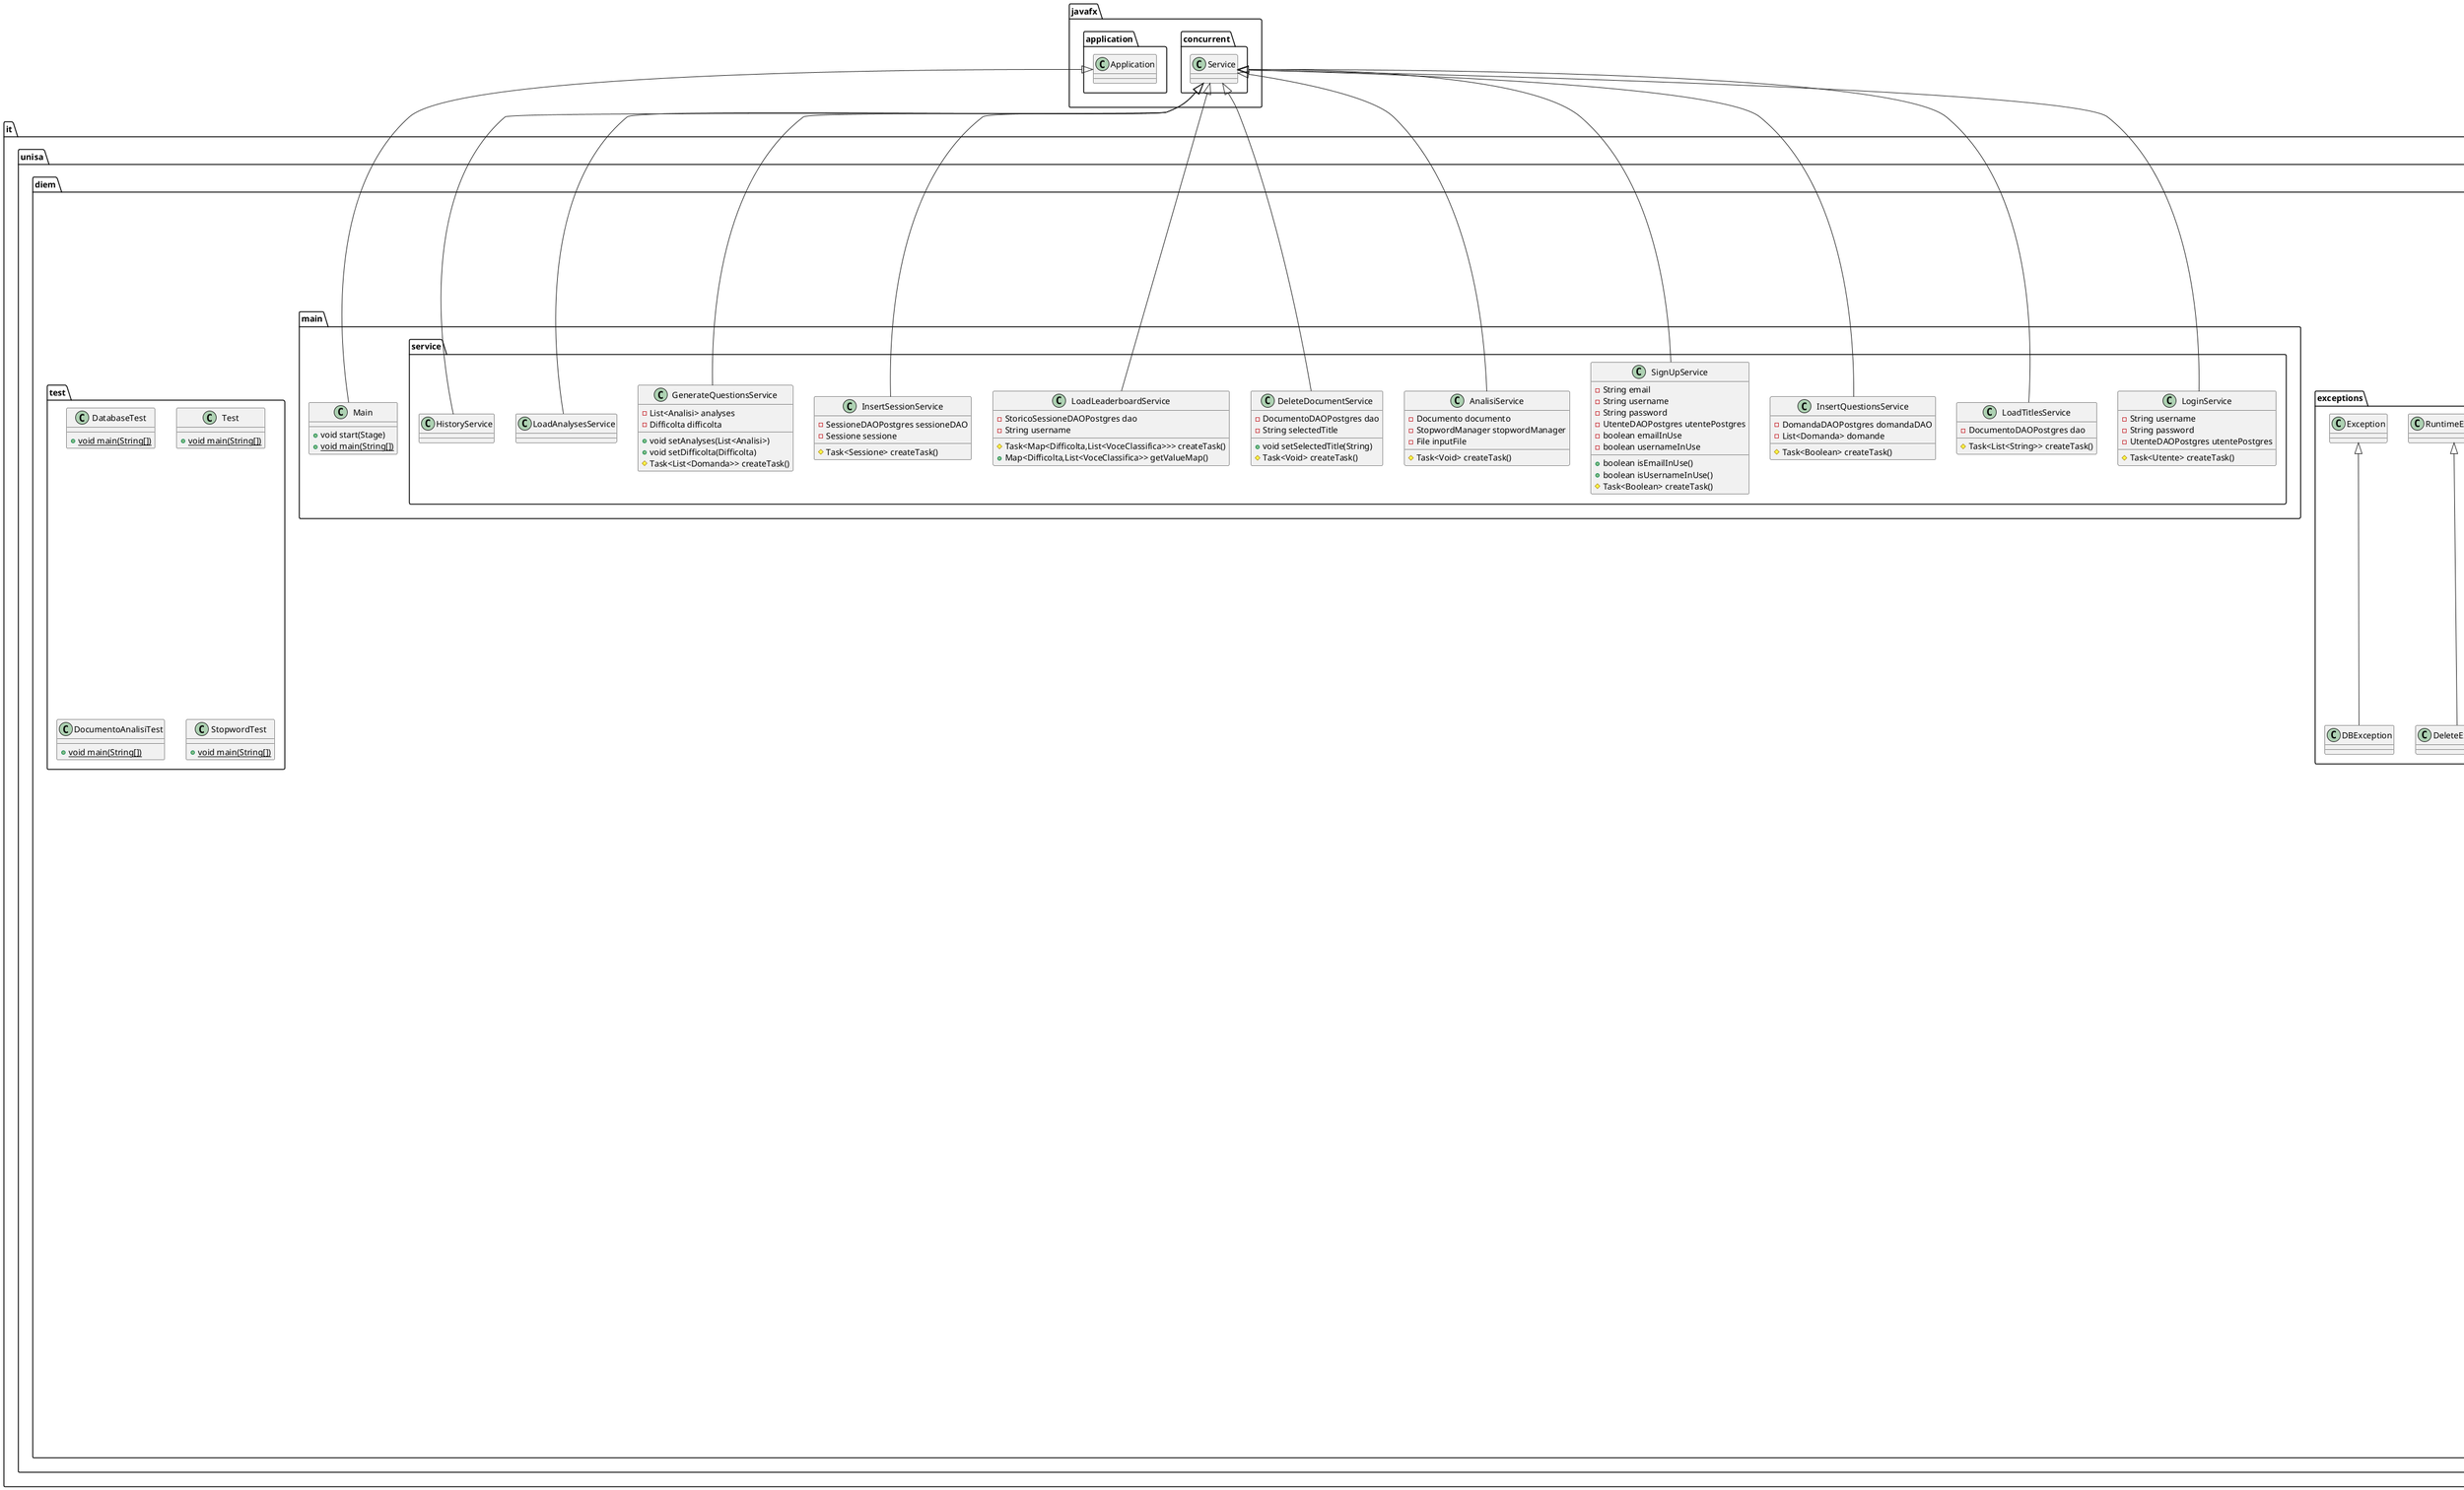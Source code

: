 @startuml
class it.unisa.diem.model.gestione.sessione.DomandaFactory {
~ List<Domanda> listaDomande
~ List<Analisi> listaAnalisi
+ List<Domanda> generaDomande(Difficolta)
- Domanda generaDomandaFrequenza()
- Domanda generaDomandaConfronto()
- Domanda generaDomandaAssociazione()
- Domanda generaDomandaAssenza()
}

class it.unisa.diem.utility.SessionManager {
- {static} SessionManager instance
- Utente utenteLoggato
+ {static} SessionManager getInstance()
+ void login(Utente)
+ Utente getUtenteLoggato()
+ void logout()
+ boolean isLoggedIn()
}

class it.unisa.diem.dao.postgres.StoricoSessioneDAOPostgres {
- String url
- String user
- String pass
- SessioneDAOPostgres sessioneDAO
- UtenteDAOPostgres utenteDAO
+ SessioneDAOPostgres getSessioneDAO()
+ List<StoricoSessione> selectByUser(String)
+ Optional<StoricoSessione> selectById(long)
+ List<StoricoSessione> selectAll()
+ List<VoceStorico> selectByLastSessions(String,Difficolta)
+ List<VoceClassifica> selectByTopRanking(Difficolta)
- VoceClassifica getLeaderboard(ResultSet)
- StoricoSessione getSessionHistory(ResultSet)
- Sessione getSession(long)
- VoceStorico getLastSessions(ResultSet)
}

class it.unisa.diem.exceptions.DeleteException {
}
interface it.unisa.diem.dao.interfacce.SessioneDocumentoDAO {
~ List<Documento> selectDocumentsBySession(long)
}

class it.unisa.diem.model.gestione.analisi.Documento {
- String titolo
- Lingua lingua
- Difficolta difficolta
- String path
- List<String> testo
+ String getTitolo()
+ Lingua getLingua()
+ String getPath()
+ void setPath(String)
+ Difficolta getDifficolta()
+ List<String> getTesto()
+ void convertiTxtToBin(File)
+ {static} Documento leggiDocumento(String)
- {static} void getAttributes(String,Documento)
+ void eliminaDocumento()
+ String toString()
}

class it.unisa.diem.main.service.LoginService {
- String username
- String password
- UtenteDAOPostgres utentePostgres
# Task<Utente> createTask()
}

class it.unisa.diem.main.service.LoadTitlesService {
- DocumentoDAOPostgres dao
# Task<List<String>> createTask()
}

class it.unisa.diem.main.service.InsertQuestionsService {
- DomandaDAOPostgres domandaDAO
- List<Domanda> domande
# Task<Boolean> createTask()
}

enum it.unisa.diem.utility.TipoDomanda {
+  FREQUENZA
+  CONFRONTO
+  ASSOCIAZIONI
+  ASSENZA
}

class it.unisa.diem.test.DatabaseTest {
+ {static} void main(String[])
}

class it.unisa.diem.model.gestione.sessione.Sessione {
- long id
- Utente utente
- boolean completato
- LocalDateTime inizio
- int punteggio
+ Utente getUtente()
+ LocalDateTime getInizio()
+ long getId()
+ int getPunteggio()
+ void setId(long)
+ void setPunteggio(int)
+ boolean isCompletato()
+ void setCompletato(boolean)
+ boolean equals(Object)
+ int hashCode()
}

interface it.unisa.diem.dao.interfacce.AnalisiDAO {
~ Optional<Analisi> selectAnalisiByTitle(String)
~ void insert(Analisi)
~ void delete(Analisi)
}

class it.unisa.diem.model.gestione.classifica.VoceClassifica {
- String username
- double mediaPunteggio
- int sommaPunteggio
+ String getUsername()
+ int getSommaPunteggio()
+ double getMediaPunteggio()
}

class it.unisa.diem.model.gestione.sessione.SessioneDocumento {
- long idSessione
- String nomeDocumento
+ long getIdSessione()
+ String getNomeDocumento()
+ boolean equals(Object)
+ int hashCode()
}

class it.unisa.diem.test.Test {
+ {static} void main(String[])
}

interface it.unisa.diem.dao.interfacce.StoricoSessioneDAO {
~ List<StoricoSessione> selectByUser(String)
}

interface it.unisa.diem.dao.interfacce.UtenteDAO {
~ boolean emailAlreadyExists(String)
~ boolean usernameAlreadyExists(String)
~ Optional<Utente> selectByUsername(String)
~ void update(String,Utente)
}

class it.unisa.diem.model.gestione.analisi.stopword.StopwordITA {
# String[] getArticoli()
# String[] getPreposizioni()
# String[] getPronomi()
# String[] getVerbiAvere()
# String[] getVerbiEssere()
# String[] getConnettiviCongiunzioni()
}

class it.unisa.diem.utility.CryptoAlphabet {
+ {static} String alphabet
- {static} String alfabeto_cifrato
+ {static} String cripta(String)
+ {static} String decripta(String)
}

abstract class it.unisa.diem.model.gestione.analisi.stopword.StopwordManager {
- Documento documento
# Set<String> parole
+ Documento getDocumento()
+ void aggiungi(String)
+ List<String> getParole()
+ void rimuovi(String)
+ void modifica(String,String)
+ void caricaStopword(boolean,boolean,boolean,boolean,boolean,boolean)
- void aggiungiArray(String[])
# {abstract}String[] getArticoli()
# {abstract}String[] getPreposizioni()
# {abstract}String[] getPronomi()
# {abstract}String[] getVerbiAvere()
# {abstract}String[] getVerbiEssere()
# {abstract}String[] getConnettiviCongiunzioni()
+ String[] getPunteggiatura()
+ void clear()
+ String toString()
}

class it.unisa.diem.model.gestione.analisi.stopword.StopwordENG {
# String[] getArticoli()
# String[] getPreposizioni()
# String[] getPronomi()
# String[] getVerbiAvere()
# String[] getVerbiEssere()
# String[] getConnettiviCongiunzioni()
}

class it.unisa.diem.utility.AlertUtils {
+ {static} void mostraAlert(Alert.AlertType,String,String,String)
}

interface it.unisa.diem.dao.interfacce.NotEditableDAO {
~ List<T> selectAll()
~ void insert(T)
~ void delete(T)
}

class it.unisa.diem.model.gestione.sessione.VoceStorico {
- LocalDateTime dataFine
- int punteggio
- Lingua lingua
+ LocalDateTime getDataFine()
+ int getPunteggio()
+ Lingua getLingua()
}

class it.unisa.diem.dao.postgres.DocumentoDAOPostgres {
- String url
- String user
- String pass
+ Optional<Documento> selectByTitle(String)
+ List<Documento> selectAll()
+ List<String> selectAllTitles()
+ List<String> selectTitlesByLangAndDif(Lingua,Difficolta)
+ void insert(Documento)
+ void delete(Documento)
- Documento getDocument(ResultSet)
- void setDocumentForInsert(PreparedStatement,Documento)
- void setDocumentForDelete(PreparedStatement,Documento)
}

class it.unisa.diem.main.service.SignUpService {
- String email
- String username
- String password
- UtenteDAOPostgres utentePostgres
- boolean emailInUse
- boolean usernameInUse
+ boolean isEmailInUse()
+ boolean isUsernameInUse()
# Task<Boolean> createTask()
}

class it.unisa.diem.main.service.AnalisiService {
- Documento documento
- StopwordManager stopwordManager
- File inputFile
# Task<Void> createTask()
}

class it.unisa.diem.main.service.DeleteDocumentService {
- DocumentoDAOPostgres dao
- String selectedTitle
+ void setSelectedTitle(String)
# Task<Void> createTask()
}

class it.unisa.diem.test.DocumentoAnalisiTest {
+ {static} void main(String[])
}

enum it.unisa.diem.model.gestione.utenti.Ruolo {
+  USER
+  ADMIN
}

class it.unisa.diem.model.gestione.utenti.SicurezzaPassword {
- {static} int ITERATION_COUNT
- {static} int KEY_LENGTH
+ {static} String hashPassword(String,byte[])
+ {static} byte[] generaSalt()
+ {static} boolean verificaPassword(String,String,byte[])
}

class it.unisa.diem.utility.PropertiesLoader {
- {static} Properties prop
+ {static} void init()
+ {static} String getProperty(String)
}

enum it.unisa.diem.model.gestione.analisi.Lingua {
+  ITA
+  ENG
}

interface it.unisa.diem.dao.interfacce.DomandaDAO {
~ Optional<Domanda> selectById(long)
}

class it.unisa.diem.model.gestione.sessione.GameSession {
- Utente utente
- Lingua lingua
- Difficolta difficolta
- long sessioneId
- List<Analisi> analyses
- List<Domanda> domande
- int currentQuestionIndex
- int score
+ Utente getUtente()
+ Lingua getLingua()
+ Difficolta getDifficolta()
+ List<Analisi> getAnalyses()
+ void setAnalyses(List<Analisi>)
+ List<Domanda> getDomande()
+ void setDomande(List<Domanda>)
+ int getCurrentQuestionIndex()
+ void setCurrentQuestionIndex(int)
+ int getScore()
+ void setScore(int)
+ Domanda getCurrentQuestion()
+ boolean hasNextQuestion()
+ void incrementQuestionIndex()
+ void incrementScore()
+ long getSessioneId()
+ void setSessioneId(long)
}

class it.unisa.diem.utility.SceneLoader {
+ {static} void load(String,Control)
}

class it.unisa.diem.model.gestione.sessione.Domanda {
- long id
- Sessione sessione
- int numeroDomanda
- String testoDomanda
- TipoDomanda tipo
- List<String> opzioni
- String rispostaCorretta
- String rispostaUtente
- int tempoLimiteSecondi
+ String getTestoDomanda()
+ TipoDomanda getTipo()
+ List<String> getOpzioni()
+ String getRispostaCorretta()
+ int getTempoLimiteSecondi()
+ boolean verificaRisposta(String)
+ long getId()
+ Sessione getSessione()
+ int getNumeroDomanda()
+ void setId(long)
+ boolean equals(Object)
+ void setSessione(Sessione)
+ void setNumeroDomanda(int)
+ String getRispostaUtente()
+ void setRispostaUtente(String)
+ int hashCode()
}

class it.unisa.diem.exceptions.DBException {
}
class it.unisa.diem.main.service.LoadLeaderboardService {
- StoricoSessioneDAOPostgres dao
- String username
# Task<Map<Difficolta,List<VoceClassifica>>> createTask()
+ Map<Difficolta,List<VoceClassifica>> getValueMap()
}

class it.unisa.diem.dao.postgres.AnalisiDAOPostgres {
- String url
- String user
- String password
+ Optional<Analisi> selectAnalisiByTitle(String)
+ List<Analisi> selectAll()
+ void insert(Analisi)
+ void delete(Analisi)
- Analisi getAnalisi(ResultSet)
}

class it.unisa.diem.model.gestione.analisi.Analisi {
- Documento documento
- Map<String,Integer> frequenzeTesto
- Lingua linguaAnalisi
- Difficolta difficoltaAnalisi
- String titolo
- StopwordManager stopwordAnalisi
- String pathAnalisi
+ Documento getDocumento()
+ String getTitolo()
+ String getPathAnalisi()
+ Map<String,Integer> getFrequenzeTesto()
- List<String> getWordsDocument()
+ Map<String,Integer> analizza()
+ void caricaAnalisi()
+ {static} Analisi leggiAnalisi(Documento)
- {static} String recuperaAnalisiPath(Documento)
+ void eliminaAnalisi()
+ String toString()
}

class it.unisa.diem.dao.postgres.SessioneDocumentoDAOPostgres {
- String url
- String user
- String pass
+ List<Documento> selectDocumentsBySession(long)
+ List<SessioneDocumento> selectAll()
+ void insert(SessioneDocumento)
+ void delete(SessioneDocumento)
- Documento getDocument(ResultSet)
- SessioneDocumento getSessionDocument(ResultSet)
+ void deleteBySessioneId(long)
}

class it.unisa.diem.model.gestione.sessione.StoricoSessione {
- LocalDateTime dataFine
- Lingua lingua
- Difficolta difficolta
+ LocalDateTime getDataFine()
+ boolean equals(Object)
+ int hashCode()
+ String toString()
+ Lingua getLingua()
+ void setLingua(Lingua)
+ Difficolta getDifficolta()
+ void setDifficolta(Difficolta)
}

class it.unisa.diem.main.Main {
+ void start(Stage)
+ {static} void main(String[])
}

class it.unisa.diem.model.gestione.utenti.Utente {
- String username
- String email
- String hashedPassword
- Ruolo ruolo
- byte[] salt
+ String getUsername()
+ void setUsername(String)
+ void setEmail(String)
+ void setHashedPassword(String)
+ void setRuolo(Ruolo)
+ String getEmail()
+ String getHashedPassword()
+ Ruolo getRuolo()
+ byte[] getSalt()
+ boolean equals(Object)
+ String toString()
}

enum it.unisa.diem.model.gestione.analisi.Difficolta {
+  FACILE
+  INTERMEDIO
+  DIFFICILE
}

class it.unisa.diem.test.StopwordTest {
+ {static} void main(String[])
}

class it.unisa.diem.main.service.InsertSessionService {
- SessioneDAOPostgres sessioneDAO
- Sessione sessione
# Task<Sessione> createTask()
}

interface it.unisa.diem.dao.interfacce.DocumentoDAO {
~ Optional<Documento> selectByTitle(String)
~ List<String> selectAllTitles()
~ List<String> selectTitlesByLangAndDif(Lingua,Difficolta)
}

class it.unisa.diem.dao.postgres.UtenteDAOPostgres {
- String url
- String user
- String pass
+ boolean emailAlreadyExists(String)
+ boolean usernameAlreadyExists(String)
+ Optional<Utente> selectByUsername(String)
+ List<Utente> selectAll()
+ void insert(Utente)
+ void update(Utente)
+ void update(String,Utente)
+ void delete(Utente)
- Utente getUser(ResultSet)
- void setUserForInsert(PreparedStatement,Utente)
- void setUserForUpdate(PreparedStatement,Utente)
- void setUserForUpdate(PreparedStatement,String,Utente)
- void setUserForDelete(PreparedStatement,Utente)
}

class it.unisa.diem.main.service.GenerateQuestionsService {
- List<Analisi> analyses
- Difficolta difficolta
+ void setAnalyses(List<Analisi>)
+ void setDifficolta(Difficolta)
# Task<List<Domanda>> createTask()
}

it.unisa.diem.dao.interfacce.StoricoSessioneDAO <|.. it.unisa.diem.dao.postgres.StoricoSessioneDAOPostgres
it.unisa.diem.exceptions.RuntimeException <|-- it.unisa.diem.exceptions.DeleteException
it.unisa.diem.dao.interfacce.NotEditableDAO <|-- it.unisa.diem.dao.interfacce.SessioneDocumentoDAO
javafx.concurrent.Service <|-- it.unisa.diem.main.service.LoginService
javafx.concurrent.Service <|-- it.unisa.diem.main.service.LoadTitlesService
javafx.concurrent.Service <|-- it.unisa.diem.main.service.InsertQuestionsService
it.unisa.diem.dao.interfacce.NotEditableDAO <|-- it.unisa.diem.dao.interfacce.AnalisiDAO
it.unisa.diem.dao.interfacce.ReadOnlyDAO <|-- it.unisa.diem.dao.interfacce.StoricoSessioneDAO
it.unisa.diem.dao.interfacce.DAO <|-- it.unisa.diem.dao.interfacce.UtenteDAO
it.unisa.diem.model.gestione.analisi.stopword.StopwordManager <|-- it.unisa.diem.model.gestione.analisi.stopword.StopwordITA
it.unisa.diem.model.gestione.analisi.stopword.StopwordManager <|-- it.unisa.diem.model.gestione.analisi.stopword.StopwordENG
it.unisa.diem.dao.interfacce.DocumentoDAO <|.. it.unisa.diem.dao.postgres.DocumentoDAOPostgres
javafx.concurrent.Service <|-- it.unisa.diem.main.service.SignUpService
javafx.concurrent.Service <|-- it.unisa.diem.main.service.AnalisiService
javafx.concurrent.Service <|-- it.unisa.diem.main.service.DeleteDocumentService
javafx.concurrent.Service <|-- it.unisa.diem.main.service.LoadAnalysesService
javafx.concurrent.Service <|-- it.unisa.diem.main.service.HistoryService
it.unisa.diem.dao.interfacce.DomandaDAO <|.. it.unisa.diem.dao.postgres.DomandaDAOPostgres
it.unisa.diem.dao.interfacce.DAO <|-- it.unisa.diem.dao.interfacce.SessioneDAO
it.unisa.diem.dao.interfacce.SessioneDAO <|.. it.unisa.diem.dao.postgres.SessioneDAOPostgres
javafx.application.Application <|-- it.unisa.diem.main.Main
javafx.concurrent.Service <|-- it.unisa.diem.main.service.InsertSessionService
it.unisa.diem.dao.interfacce.NotEditableDAO <|-- it.unisa.diem.dao.interfacce.DocumentoDAO
it.unisa.diem.dao.interfacce.UtenteDAO <|.. it.unisa.diem.dao.postgres.UtenteDAOPostgres
it.unisa.diem.dao.interfacce.DAO <|-- it.unisa.diem.dao.interfacce.DomandaDAO
it.unisa.diem.exceptions.Exception <|-- it.unisa.diem.exceptions.DBException
javafx.concurrent.Service <|-- it.unisa.diem.main.service.LoadLeaderboardService
it.unisa.diem.dao.interfacce.AnalisiDAO <|.. it.unisa.diem.dao.postgres.AnalisiDAOPostgres
it.unisa.diem.dao.interfacce.SessioneDocumentoDAO <|.. it.unisa.diem.dao.postgres.SessioneDocumentoDAOPostgres
it.unisa.diem.model.gestione.sessione.Sessione <|-- it.unisa.diem.model.gestione.sessione.StoricoSessione
javafx.concurrent.Service <|-- it.unisa.diem.main.service.GenerateQuestionsService
@enduml